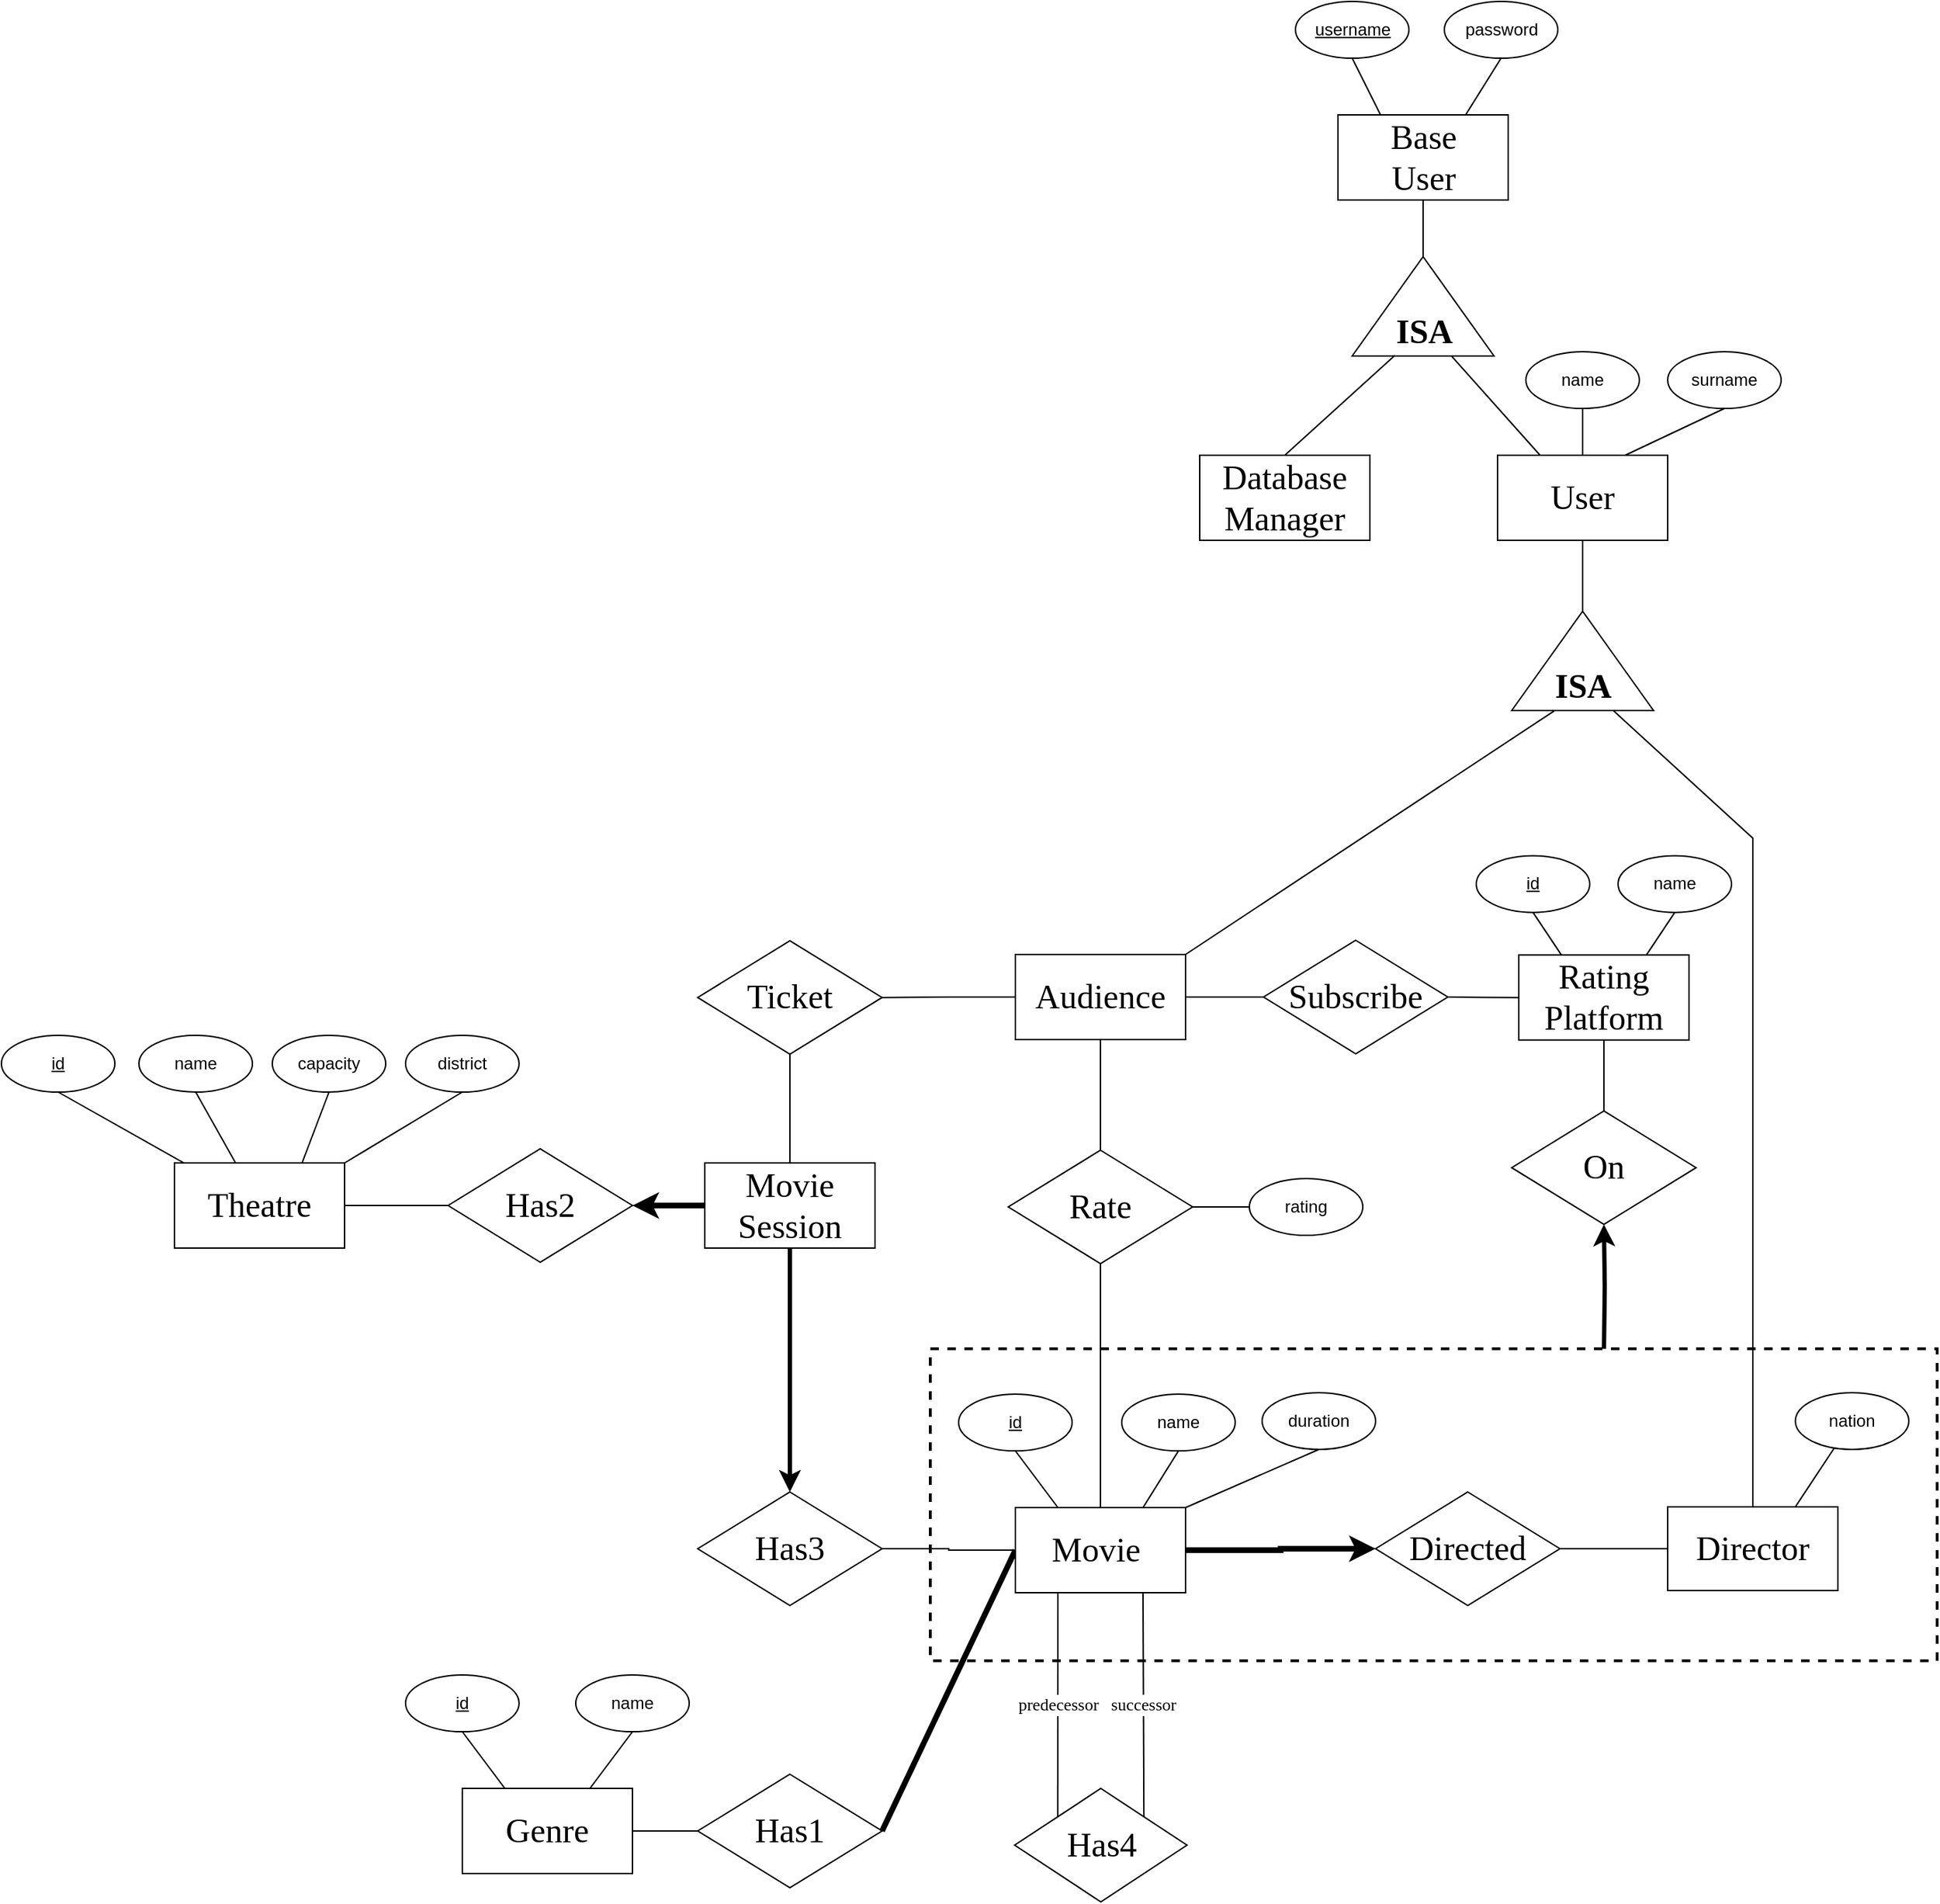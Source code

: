 <mxfile version="21.1.2">
  <diagram name="Page-1" id="j0nukCo0l5Td_Ldd-Fi8">
    <mxGraphModel dx="3180" dy="3350" grid="1" gridSize="10" guides="1" tooltips="1" connect="1" arrows="1" fold="1" page="1" pageScale="1" pageWidth="850" pageHeight="1100" math="0" shadow="0">
      <root>
        <mxCell id="0" />
        <mxCell id="1" parent="0" />
        <mxCell id="RdDmnzi2k4NcZiymzzx3-161" value="" style="rounded=0;whiteSpace=wrap;html=1;fillColor=none;dashed=1;strokeWidth=2;" vertex="1" parent="1">
          <mxGeometry x="845" y="240" width="710" height="220" as="geometry" />
        </mxCell>
        <mxCell id="RdDmnzi2k4NcZiymzzx3-7" value="" style="rounded=0;orthogonalLoop=1;jettySize=auto;html=1;strokeColor=default;endArrow=none;endFill=0;entryX=0;entryY=0;entryDx=50;entryDy=0;entryPerimeter=0;" edge="1" parent="1" source="RdDmnzi2k4NcZiymzzx3-1" target="RdDmnzi2k4NcZiymzzx3-3">
          <mxGeometry relative="1" as="geometry" />
        </mxCell>
        <mxCell id="RdDmnzi2k4NcZiymzzx3-1" value="&lt;font style=&quot;font-size: 24px;&quot;&gt;User&lt;/font&gt;" style="rounded=0;whiteSpace=wrap;html=1;fontFamily=Times New Roman;" vertex="1" parent="1">
          <mxGeometry x="1245" y="-390" width="120" height="60" as="geometry" />
        </mxCell>
        <mxCell id="RdDmnzi2k4NcZiymzzx3-11" style="rounded=0;orthogonalLoop=1;jettySize=auto;html=1;entryX=0.5;entryY=0;entryDx=0;entryDy=0;endArrow=none;endFill=0;exitX=0.719;exitY=1.004;exitDx=0;exitDy=0;exitPerimeter=0;" edge="1" parent="1" source="RdDmnzi2k4NcZiymzzx3-3" target="RdDmnzi2k4NcZiymzzx3-10">
          <mxGeometry relative="1" as="geometry">
            <mxPoint x="1385" y="-240.0" as="sourcePoint" />
            <Array as="points">
              <mxPoint x="1425" y="-120" />
            </Array>
          </mxGeometry>
        </mxCell>
        <mxCell id="RdDmnzi2k4NcZiymzzx3-12" value="" style="rounded=0;orthogonalLoop=1;jettySize=auto;html=1;exitX=0.299;exitY=1.004;exitDx=0;exitDy=0;exitPerimeter=0;endArrow=none;endFill=0;entryX=1;entryY=0;entryDx=0;entryDy=0;" edge="1" parent="1" source="RdDmnzi2k4NcZiymzzx3-3" target="RdDmnzi2k4NcZiymzzx3-9">
          <mxGeometry relative="1" as="geometry" />
        </mxCell>
        <mxCell id="RdDmnzi2k4NcZiymzzx3-3" value="&lt;font face=&quot;Times New Roman&quot; style=&quot;font-size: 24px;&quot;&gt;&lt;b&gt;ISA&lt;/b&gt;&lt;/font&gt;" style="verticalLabelPosition=middle;verticalAlign=bottom;html=1;shape=mxgraph.basic.acute_triangle;dx=0.5;align=center;horizontal=1;labelPosition=center;" vertex="1" parent="1">
          <mxGeometry x="1255" y="-280" width="100" height="70" as="geometry" />
        </mxCell>
        <mxCell id="RdDmnzi2k4NcZiymzzx3-175" style="edgeStyle=orthogonalEdgeStyle;rounded=0;orthogonalLoop=1;jettySize=auto;html=1;exitX=0.5;exitY=1;exitDx=0;exitDy=0;fontFamily=Helvetica;fontSize=12;fontColor=default;endArrow=none;endFill=0;" edge="1" parent="1" source="RdDmnzi2k4NcZiymzzx3-9" target="RdDmnzi2k4NcZiymzzx3-31">
          <mxGeometry relative="1" as="geometry" />
        </mxCell>
        <mxCell id="RdDmnzi2k4NcZiymzzx3-195" style="edgeStyle=orthogonalEdgeStyle;rounded=0;orthogonalLoop=1;jettySize=auto;html=1;exitX=0;exitY=0.5;exitDx=0;exitDy=0;entryX=1;entryY=0.5;entryDx=0;entryDy=0;fontFamily=Helvetica;fontSize=12;fontColor=default;endArrow=none;endFill=0;" edge="1" parent="1" source="RdDmnzi2k4NcZiymzzx3-9" target="RdDmnzi2k4NcZiymzzx3-192">
          <mxGeometry relative="1" as="geometry" />
        </mxCell>
        <mxCell id="RdDmnzi2k4NcZiymzzx3-9" value="&lt;font style=&quot;font-size: 24px;&quot;&gt;Audience&lt;/font&gt;" style="rounded=0;whiteSpace=wrap;html=1;fontFamily=Times New Roman;" vertex="1" parent="1">
          <mxGeometry x="905" y="-38" width="120" height="60" as="geometry" />
        </mxCell>
        <mxCell id="RdDmnzi2k4NcZiymzzx3-109" style="edgeStyle=orthogonalEdgeStyle;rounded=0;orthogonalLoop=1;jettySize=auto;html=1;exitX=0;exitY=0.5;exitDx=0;exitDy=0;entryX=1;entryY=0.5;entryDx=0;entryDy=0;endArrow=none;endFill=0;" edge="1" parent="1" source="RdDmnzi2k4NcZiymzzx3-10" target="RdDmnzi2k4NcZiymzzx3-106">
          <mxGeometry relative="1" as="geometry" />
        </mxCell>
        <mxCell id="RdDmnzi2k4NcZiymzzx3-10" value="&lt;font style=&quot;font-size: 24px;&quot;&gt;Director&lt;/font&gt;" style="rounded=0;whiteSpace=wrap;html=1;fontFamily=Times New Roman;" vertex="1" parent="1">
          <mxGeometry x="1365" y="351.5" width="120" height="59" as="geometry" />
        </mxCell>
        <mxCell id="RdDmnzi2k4NcZiymzzx3-17" style="rounded=0;orthogonalLoop=1;jettySize=auto;html=1;exitX=0.5;exitY=1;exitDx=0;exitDy=0;entryX=0.25;entryY=0;entryDx=0;entryDy=0;endArrow=none;endFill=0;" edge="1" parent="1" source="RdDmnzi2k4NcZiymzzx3-13" target="RdDmnzi2k4NcZiymzzx3-134">
          <mxGeometry relative="1" as="geometry">
            <mxPoint x="1222.5" y="-710" as="targetPoint" />
          </mxGeometry>
        </mxCell>
        <mxCell id="RdDmnzi2k4NcZiymzzx3-13" value="&lt;u&gt;username&lt;/u&gt;" style="ellipse;whiteSpace=wrap;html=1;" vertex="1" parent="1">
          <mxGeometry x="1102.5" y="-710" width="80" height="40" as="geometry" />
        </mxCell>
        <mxCell id="RdDmnzi2k4NcZiymzzx3-14" value="password" style="ellipse;whiteSpace=wrap;html=1;" vertex="1" parent="1">
          <mxGeometry x="1207.5" y="-710" width="80" height="40" as="geometry" />
        </mxCell>
        <mxCell id="RdDmnzi2k4NcZiymzzx3-15" value="name" style="ellipse;whiteSpace=wrap;html=1;" vertex="1" parent="1">
          <mxGeometry x="1265" y="-463" width="80" height="40" as="geometry" />
        </mxCell>
        <mxCell id="RdDmnzi2k4NcZiymzzx3-16" value="surname" style="ellipse;whiteSpace=wrap;html=1;" vertex="1" parent="1">
          <mxGeometry x="1365" y="-463" width="80" height="40" as="geometry" />
        </mxCell>
        <mxCell id="RdDmnzi2k4NcZiymzzx3-20" style="rounded=0;orthogonalLoop=1;jettySize=auto;html=1;exitX=0.5;exitY=1;exitDx=0;exitDy=0;endArrow=none;endFill=0;entryX=0.75;entryY=0;entryDx=0;entryDy=0;" edge="1" parent="1" source="RdDmnzi2k4NcZiymzzx3-14" target="RdDmnzi2k4NcZiymzzx3-134">
          <mxGeometry relative="1" as="geometry">
            <mxPoint x="1112.5" y="-750" as="sourcePoint" />
            <mxPoint x="1237.5" y="-710" as="targetPoint" />
          </mxGeometry>
        </mxCell>
        <mxCell id="RdDmnzi2k4NcZiymzzx3-21" style="rounded=0;orthogonalLoop=1;jettySize=auto;html=1;exitX=0.5;exitY=1;exitDx=0;exitDy=0;endArrow=none;endFill=0;" edge="1" parent="1" source="RdDmnzi2k4NcZiymzzx3-15" target="RdDmnzi2k4NcZiymzzx3-1">
          <mxGeometry relative="1" as="geometry">
            <mxPoint x="1265" y="-450" as="sourcePoint" />
            <mxPoint x="1315" y="-400" as="targetPoint" />
          </mxGeometry>
        </mxCell>
        <mxCell id="RdDmnzi2k4NcZiymzzx3-23" style="rounded=0;orthogonalLoop=1;jettySize=auto;html=1;exitX=0.5;exitY=1;exitDx=0;exitDy=0;endArrow=none;endFill=0;entryX=0.75;entryY=0;entryDx=0;entryDy=0;" edge="1" parent="1" source="RdDmnzi2k4NcZiymzzx3-16" target="RdDmnzi2k4NcZiymzzx3-1">
          <mxGeometry relative="1" as="geometry">
            <mxPoint x="1365" y="-450" as="sourcePoint" />
            <mxPoint x="1345" y="-400" as="targetPoint" />
          </mxGeometry>
        </mxCell>
        <mxCell id="RdDmnzi2k4NcZiymzzx3-28" style="rounded=0;orthogonalLoop=1;jettySize=auto;html=1;entryX=0.75;entryY=0;entryDx=0;entryDy=0;endArrow=none;endFill=0;" edge="1" parent="1" source="RdDmnzi2k4NcZiymzzx3-26" target="RdDmnzi2k4NcZiymzzx3-10">
          <mxGeometry relative="1" as="geometry" />
        </mxCell>
        <mxCell id="RdDmnzi2k4NcZiymzzx3-26" value="nation" style="ellipse;whiteSpace=wrap;html=1;" vertex="1" parent="1">
          <mxGeometry x="1455" y="271" width="80" height="40" as="geometry" />
        </mxCell>
        <mxCell id="RdDmnzi2k4NcZiymzzx3-31" value="&lt;font style=&quot;font-size: 24px;&quot; face=&quot;Times New Roman&quot;&gt;Rate&lt;/font&gt;" style="rhombus;whiteSpace=wrap;html=1;" vertex="1" parent="1">
          <mxGeometry x="900" y="100" width="130" height="80" as="geometry" />
        </mxCell>
        <mxCell id="RdDmnzi2k4NcZiymzzx3-34" value="&lt;font style=&quot;font-size: 24px;&quot;&gt;Rating Platform&lt;/font&gt;" style="rounded=0;whiteSpace=wrap;html=1;fontFamily=Times New Roman;" vertex="1" parent="1">
          <mxGeometry x="1260" y="-37.68" width="120" height="60" as="geometry" />
        </mxCell>
        <mxCell id="RdDmnzi2k4NcZiymzzx3-36" style="edgeStyle=orthogonalEdgeStyle;rounded=0;orthogonalLoop=1;jettySize=auto;html=1;exitX=0;exitY=0.5;exitDx=0;exitDy=0;entryX=1;entryY=0.5;entryDx=0;entryDy=0;endArrow=none;endFill=0;" edge="1" parent="1" source="RdDmnzi2k4NcZiymzzx3-35" target="RdDmnzi2k4NcZiymzzx3-9">
          <mxGeometry relative="1" as="geometry" />
        </mxCell>
        <mxCell id="RdDmnzi2k4NcZiymzzx3-35" value="&lt;font style=&quot;font-size: 24px;&quot; face=&quot;Times New Roman&quot;&gt;Subscribe&lt;/font&gt;" style="rhombus;whiteSpace=wrap;html=1;" vertex="1" parent="1">
          <mxGeometry x="1080" y="-48" width="130" height="80" as="geometry" />
        </mxCell>
        <mxCell id="RdDmnzi2k4NcZiymzzx3-37" style="edgeStyle=orthogonalEdgeStyle;rounded=0;orthogonalLoop=1;jettySize=auto;html=1;entryX=1;entryY=0.5;entryDx=0;entryDy=0;endArrow=none;endFill=0;exitX=0;exitY=0.5;exitDx=0;exitDy=0;" edge="1" parent="1" source="RdDmnzi2k4NcZiymzzx3-34" target="RdDmnzi2k4NcZiymzzx3-35">
          <mxGeometry relative="1" as="geometry">
            <mxPoint x="1345" y="-18.68" as="sourcePoint" />
            <mxPoint x="1575" y="-107.68" as="targetPoint" />
          </mxGeometry>
        </mxCell>
        <mxCell id="RdDmnzi2k4NcZiymzzx3-38" style="rounded=0;orthogonalLoop=1;jettySize=auto;html=1;exitX=0.5;exitY=1;exitDx=0;exitDy=0;endArrow=none;endFill=0;entryX=0.25;entryY=0;entryDx=0;entryDy=0;" edge="1" parent="1" source="RdDmnzi2k4NcZiymzzx3-39" target="RdDmnzi2k4NcZiymzzx3-34">
          <mxGeometry relative="1" as="geometry">
            <mxPoint x="1335" y="-50" as="targetPoint" />
          </mxGeometry>
        </mxCell>
        <mxCell id="RdDmnzi2k4NcZiymzzx3-39" value="&lt;u&gt;id&lt;/u&gt;" style="ellipse;whiteSpace=wrap;html=1;" vertex="1" parent="1">
          <mxGeometry x="1230" y="-107.68" width="80" height="40" as="geometry" />
        </mxCell>
        <mxCell id="RdDmnzi2k4NcZiymzzx3-40" value="name" style="ellipse;whiteSpace=wrap;html=1;" vertex="1" parent="1">
          <mxGeometry x="1330" y="-107.68" width="80" height="40" as="geometry" />
        </mxCell>
        <mxCell id="RdDmnzi2k4NcZiymzzx3-43" style="rounded=0;orthogonalLoop=1;jettySize=auto;html=1;exitX=0.5;exitY=1;exitDx=0;exitDy=0;endArrow=none;endFill=0;entryX=0.75;entryY=0;entryDx=0;entryDy=0;" edge="1" parent="1" source="RdDmnzi2k4NcZiymzzx3-40" target="RdDmnzi2k4NcZiymzzx3-34">
          <mxGeometry relative="1" as="geometry">
            <mxPoint x="1285" y="-69" as="sourcePoint" />
            <mxPoint x="1406" y="-29" as="targetPoint" />
          </mxGeometry>
        </mxCell>
        <mxCell id="RdDmnzi2k4NcZiymzzx3-47" value="&lt;font style=&quot;font-size: 24px;&quot;&gt;Genre&lt;/font&gt;" style="rounded=0;whiteSpace=wrap;html=1;fontFamily=Times New Roman;" vertex="1" parent="1">
          <mxGeometry x="515" y="550" width="120" height="60" as="geometry" />
        </mxCell>
        <mxCell id="RdDmnzi2k4NcZiymzzx3-50" style="rounded=0;orthogonalLoop=1;jettySize=auto;html=1;exitX=0.5;exitY=1;exitDx=0;exitDy=0;entryX=0.25;entryY=0;entryDx=0;entryDy=0;endArrow=none;endFill=0;" edge="1" parent="1" source="RdDmnzi2k4NcZiymzzx3-48" target="RdDmnzi2k4NcZiymzzx3-47">
          <mxGeometry relative="1" as="geometry" />
        </mxCell>
        <mxCell id="RdDmnzi2k4NcZiymzzx3-48" value="&lt;u&gt;id&lt;/u&gt;" style="ellipse;whiteSpace=wrap;html=1;" vertex="1" parent="1">
          <mxGeometry x="475" y="470" width="80" height="40" as="geometry" />
        </mxCell>
        <mxCell id="RdDmnzi2k4NcZiymzzx3-51" style="rounded=0;orthogonalLoop=1;jettySize=auto;html=1;exitX=0.5;exitY=1;exitDx=0;exitDy=0;entryX=0.75;entryY=0;entryDx=0;entryDy=0;endArrow=none;endFill=0;" edge="1" parent="1" source="RdDmnzi2k4NcZiymzzx3-49" target="RdDmnzi2k4NcZiymzzx3-47">
          <mxGeometry relative="1" as="geometry" />
        </mxCell>
        <mxCell id="RdDmnzi2k4NcZiymzzx3-49" value="name" style="ellipse;whiteSpace=wrap;html=1;" vertex="1" parent="1">
          <mxGeometry x="595" y="470" width="80" height="40" as="geometry" />
        </mxCell>
        <mxCell id="RdDmnzi2k4NcZiymzzx3-53" style="edgeStyle=orthogonalEdgeStyle;rounded=0;orthogonalLoop=1;jettySize=auto;html=1;exitX=0;exitY=0.5;exitDx=0;exitDy=0;entryX=1;entryY=0.5;entryDx=0;entryDy=0;endArrow=none;endFill=0;" edge="1" parent="1" source="RdDmnzi2k4NcZiymzzx3-52" target="RdDmnzi2k4NcZiymzzx3-47">
          <mxGeometry relative="1" as="geometry" />
        </mxCell>
        <mxCell id="RdDmnzi2k4NcZiymzzx3-54" style="rounded=0;orthogonalLoop=1;jettySize=auto;html=1;entryX=1;entryY=0.5;entryDx=0;entryDy=0;endArrow=none;endFill=0;strokeWidth=4;exitX=0;exitY=0.5;exitDx=0;exitDy=0;" edge="1" parent="1" source="RdDmnzi2k4NcZiymzzx3-58" target="RdDmnzi2k4NcZiymzzx3-52">
          <mxGeometry relative="1" as="geometry">
            <mxPoint x="715" y="582" as="sourcePoint" />
            <mxPoint x="635" y="582" as="targetPoint" />
          </mxGeometry>
        </mxCell>
        <mxCell id="RdDmnzi2k4NcZiymzzx3-52" value="&lt;font style=&quot;font-size: 24px;&quot; face=&quot;Times New Roman&quot;&gt;Has1&lt;/font&gt;" style="rhombus;whiteSpace=wrap;html=1;" vertex="1" parent="1">
          <mxGeometry x="681" y="540" width="130" height="80" as="geometry" />
        </mxCell>
        <mxCell id="RdDmnzi2k4NcZiymzzx3-108" style="edgeStyle=orthogonalEdgeStyle;rounded=0;orthogonalLoop=1;jettySize=auto;html=1;exitX=1;exitY=0.5;exitDx=0;exitDy=0;entryX=0;entryY=0.5;entryDx=0;entryDy=0;strokeWidth=4;" edge="1" parent="1" source="RdDmnzi2k4NcZiymzzx3-58" target="RdDmnzi2k4NcZiymzzx3-106">
          <mxGeometry relative="1" as="geometry">
            <mxPoint x="910" y="380" as="targetPoint" />
          </mxGeometry>
        </mxCell>
        <mxCell id="RdDmnzi2k4NcZiymzzx3-118" style="rounded=0;orthogonalLoop=1;jettySize=auto;html=1;entryX=1;entryY=0.5;entryDx=0;entryDy=0;fontFamily=Helvetica;fontSize=12;fontColor=default;endArrow=none;endFill=0;edgeStyle=orthogonalEdgeStyle;" edge="1" parent="1" source="RdDmnzi2k4NcZiymzzx3-58" target="RdDmnzi2k4NcZiymzzx3-117">
          <mxGeometry relative="1" as="geometry" />
        </mxCell>
        <mxCell id="RdDmnzi2k4NcZiymzzx3-158" value="&lt;font face=&quot;Times New Roman&quot;&gt;predecessor&lt;/font&gt;" style="rounded=0;orthogonalLoop=1;jettySize=auto;html=1;entryX=0;entryY=0;entryDx=0;entryDy=0;fontFamily=Helvetica;fontSize=12;fontColor=default;endArrow=none;endFill=0;exitX=0.25;exitY=1;exitDx=0;exitDy=0;" edge="1" parent="1" source="RdDmnzi2k4NcZiymzzx3-58" target="RdDmnzi2k4NcZiymzzx3-157">
          <mxGeometry relative="1" as="geometry">
            <mxPoint x="925" y="410" as="sourcePoint" />
          </mxGeometry>
        </mxCell>
        <mxCell id="RdDmnzi2k4NcZiymzzx3-177" style="edgeStyle=orthogonalEdgeStyle;rounded=0;orthogonalLoop=1;jettySize=auto;html=1;exitX=0.5;exitY=0;exitDx=0;exitDy=0;entryX=0.5;entryY=1;entryDx=0;entryDy=0;fontFamily=Helvetica;fontSize=12;fontColor=default;endArrow=none;endFill=0;" edge="1" parent="1" source="RdDmnzi2k4NcZiymzzx3-58" target="RdDmnzi2k4NcZiymzzx3-31">
          <mxGeometry relative="1" as="geometry" />
        </mxCell>
        <mxCell id="RdDmnzi2k4NcZiymzzx3-58" value="&lt;font style=&quot;font-size: 24px;&quot;&gt;Movie&amp;nbsp;&lt;/font&gt;" style="rounded=0;whiteSpace=wrap;html=1;fontFamily=Times New Roman;" vertex="1" parent="1">
          <mxGeometry x="905" y="352" width="120" height="60" as="geometry" />
        </mxCell>
        <mxCell id="RdDmnzi2k4NcZiymzzx3-70" style="rounded=0;orthogonalLoop=1;jettySize=auto;html=1;exitX=0.5;exitY=1;exitDx=0;exitDy=0;entryX=0.25;entryY=0;entryDx=0;entryDy=0;endArrow=none;endFill=0;" edge="1" parent="1" source="RdDmnzi2k4NcZiymzzx3-71" target="RdDmnzi2k4NcZiymzzx3-58">
          <mxGeometry relative="1" as="geometry">
            <mxPoint x="975" y="352" as="targetPoint" />
          </mxGeometry>
        </mxCell>
        <mxCell id="RdDmnzi2k4NcZiymzzx3-71" value="&lt;u&gt;id&lt;/u&gt;" style="ellipse;whiteSpace=wrap;html=1;" vertex="1" parent="1">
          <mxGeometry x="865" y="272" width="80" height="40" as="geometry" />
        </mxCell>
        <mxCell id="RdDmnzi2k4NcZiymzzx3-72" value="name" style="ellipse;whiteSpace=wrap;html=1;" vertex="1" parent="1">
          <mxGeometry x="980" y="272" width="80" height="40" as="geometry" />
        </mxCell>
        <mxCell id="RdDmnzi2k4NcZiymzzx3-73" style="rounded=0;orthogonalLoop=1;jettySize=auto;html=1;exitX=0.5;exitY=1;exitDx=0;exitDy=0;endArrow=none;endFill=0;entryX=0.75;entryY=0;entryDx=0;entryDy=0;" edge="1" parent="1" source="RdDmnzi2k4NcZiymzzx3-72" target="RdDmnzi2k4NcZiymzzx3-58">
          <mxGeometry relative="1" as="geometry">
            <mxPoint x="965" y="352" as="targetPoint" />
            <mxPoint x="905" y="322" as="sourcePoint" />
          </mxGeometry>
        </mxCell>
        <mxCell id="RdDmnzi2k4NcZiymzzx3-75" style="edgeStyle=orthogonalEdgeStyle;rounded=0;orthogonalLoop=1;jettySize=auto;html=1;exitX=0;exitY=0.5;exitDx=0;exitDy=0;entryX=1;entryY=0.5;entryDx=0;entryDy=0;endArrow=classic;endFill=1;strokeWidth=4;" edge="1" parent="1" target="RdDmnzi2k4NcZiymzzx3-78" source="RdDmnzi2k4NcZiymzzx3-105">
          <mxGeometry relative="1" as="geometry">
            <mxPoint x="1090" y="712" as="sourcePoint" />
          </mxGeometry>
        </mxCell>
        <mxCell id="RdDmnzi2k4NcZiymzzx3-76" value="&lt;font style=&quot;font-size: 24px;&quot;&gt;Theatre&lt;/font&gt;" style="rounded=0;whiteSpace=wrap;html=1;fontFamily=Times New Roman;" vertex="1" parent="1">
          <mxGeometry x="312" y="109" width="120" height="60" as="geometry" />
        </mxCell>
        <mxCell id="RdDmnzi2k4NcZiymzzx3-77" style="edgeStyle=orthogonalEdgeStyle;rounded=0;orthogonalLoop=1;jettySize=auto;html=1;exitX=1;exitY=0.5;exitDx=0;exitDy=0;endArrow=none;endFill=0;entryX=0;entryY=0.5;entryDx=0;entryDy=0;" edge="1" parent="1" source="RdDmnzi2k4NcZiymzzx3-76" target="RdDmnzi2k4NcZiymzzx3-78">
          <mxGeometry relative="1" as="geometry">
            <mxPoint x="1060" y="902" as="targetPoint" />
          </mxGeometry>
        </mxCell>
        <mxCell id="RdDmnzi2k4NcZiymzzx3-78" value="&lt;font style=&quot;font-size: 24px;&quot; face=&quot;Times New Roman&quot;&gt;Has2&lt;/font&gt;" style="rhombus;whiteSpace=wrap;html=1;" vertex="1" parent="1">
          <mxGeometry x="505" y="99" width="130" height="80" as="geometry" />
        </mxCell>
        <mxCell id="RdDmnzi2k4NcZiymzzx3-79" value="&lt;u&gt;id&lt;/u&gt;" style="ellipse;whiteSpace=wrap;html=1;" vertex="1" parent="1">
          <mxGeometry x="190" y="19" width="80" height="40" as="geometry" />
        </mxCell>
        <mxCell id="RdDmnzi2k4NcZiymzzx3-80" value="name" style="ellipse;whiteSpace=wrap;html=1;" vertex="1" parent="1">
          <mxGeometry x="287" y="19" width="80" height="40" as="geometry" />
        </mxCell>
        <mxCell id="RdDmnzi2k4NcZiymzzx3-81" value="capacity" style="ellipse;whiteSpace=wrap;html=1;" vertex="1" parent="1">
          <mxGeometry x="381" y="19" width="80" height="40" as="geometry" />
        </mxCell>
        <mxCell id="RdDmnzi2k4NcZiymzzx3-82" style="rounded=0;orthogonalLoop=1;jettySize=auto;html=1;endArrow=none;endFill=0;exitX=0.5;exitY=1;exitDx=0;exitDy=0;" edge="1" parent="1" source="RdDmnzi2k4NcZiymzzx3-79" target="RdDmnzi2k4NcZiymzzx3-76">
          <mxGeometry relative="1" as="geometry">
            <mxPoint x="1060" y="1002" as="targetPoint" />
            <mxPoint x="950" y="962" as="sourcePoint" />
          </mxGeometry>
        </mxCell>
        <mxCell id="RdDmnzi2k4NcZiymzzx3-84" style="rounded=0;orthogonalLoop=1;jettySize=auto;html=1;endArrow=none;endFill=0;exitX=0.5;exitY=1;exitDx=0;exitDy=0;" edge="1" parent="1" source="RdDmnzi2k4NcZiymzzx3-80" target="RdDmnzi2k4NcZiymzzx3-76">
          <mxGeometry relative="1" as="geometry">
            <mxPoint x="1060" y="1014" as="targetPoint" />
            <mxPoint x="950" y="962" as="sourcePoint" />
          </mxGeometry>
        </mxCell>
        <mxCell id="RdDmnzi2k4NcZiymzzx3-85" style="rounded=0;orthogonalLoop=1;jettySize=auto;html=1;entryX=0.75;entryY=0;entryDx=0;entryDy=0;endArrow=none;endFill=0;exitX=0.5;exitY=1;exitDx=0;exitDy=0;" edge="1" parent="1" source="RdDmnzi2k4NcZiymzzx3-81" target="RdDmnzi2k4NcZiymzzx3-76">
          <mxGeometry relative="1" as="geometry">
            <mxPoint x="1070" y="1024" as="targetPoint" />
            <mxPoint x="960" y="972" as="sourcePoint" />
          </mxGeometry>
        </mxCell>
        <mxCell id="RdDmnzi2k4NcZiymzzx3-86" value="district" style="ellipse;whiteSpace=wrap;html=1;" vertex="1" parent="1">
          <mxGeometry x="475" y="19" width="80" height="40" as="geometry" />
        </mxCell>
        <mxCell id="RdDmnzi2k4NcZiymzzx3-87" style="rounded=0;orthogonalLoop=1;jettySize=auto;html=1;entryX=1;entryY=0;entryDx=0;entryDy=0;endArrow=none;endFill=0;exitX=0.5;exitY=1;exitDx=0;exitDy=0;" edge="1" parent="1" source="RdDmnzi2k4NcZiymzzx3-86" target="RdDmnzi2k4NcZiymzzx3-76">
          <mxGeometry relative="1" as="geometry">
            <mxPoint x="1220" y="1002" as="targetPoint" />
            <mxPoint x="1060" y="972" as="sourcePoint" />
          </mxGeometry>
        </mxCell>
        <mxCell id="RdDmnzi2k4NcZiymzzx3-89" value="duration" style="ellipse;whiteSpace=wrap;html=1;" vertex="1" parent="1">
          <mxGeometry x="1079" y="271" width="80" height="40" as="geometry" />
        </mxCell>
        <mxCell id="RdDmnzi2k4NcZiymzzx3-90" style="rounded=0;orthogonalLoop=1;jettySize=auto;html=1;exitX=0.5;exitY=1;exitDx=0;exitDy=0;endArrow=none;endFill=0;entryX=1;entryY=0;entryDx=0;entryDy=0;" edge="1" parent="1" source="RdDmnzi2k4NcZiymzzx3-89" target="RdDmnzi2k4NcZiymzzx3-58">
          <mxGeometry relative="1" as="geometry">
            <mxPoint x="1065" y="362" as="targetPoint" />
            <mxPoint x="1065" y="302" as="sourcePoint" />
          </mxGeometry>
        </mxCell>
        <mxCell id="RdDmnzi2k4NcZiymzzx3-119" style="edgeStyle=orthogonalEdgeStyle;rounded=0;orthogonalLoop=1;jettySize=auto;html=1;exitX=0.5;exitY=1;exitDx=0;exitDy=0;fontFamily=Helvetica;fontSize=12;fontColor=default;strokeWidth=3;" edge="1" parent="1" source="RdDmnzi2k4NcZiymzzx3-105" target="RdDmnzi2k4NcZiymzzx3-117">
          <mxGeometry relative="1" as="geometry" />
        </mxCell>
        <mxCell id="RdDmnzi2k4NcZiymzzx3-196" style="edgeStyle=orthogonalEdgeStyle;rounded=0;orthogonalLoop=1;jettySize=auto;html=1;exitX=0.5;exitY=0;exitDx=0;exitDy=0;entryX=0.5;entryY=1;entryDx=0;entryDy=0;fontFamily=Helvetica;fontSize=12;fontColor=default;endArrow=none;endFill=0;" edge="1" parent="1" source="RdDmnzi2k4NcZiymzzx3-105" target="RdDmnzi2k4NcZiymzzx3-192">
          <mxGeometry relative="1" as="geometry" />
        </mxCell>
        <mxCell id="RdDmnzi2k4NcZiymzzx3-105" value="&lt;font style=&quot;font-size: 24px;&quot;&gt;Movie Session&lt;/font&gt;" style="rounded=0;whiteSpace=wrap;html=1;fontFamily=Times New Roman;" vertex="1" parent="1">
          <mxGeometry x="686" y="109" width="120" height="60" as="geometry" />
        </mxCell>
        <mxCell id="RdDmnzi2k4NcZiymzzx3-106" value="&lt;font style=&quot;font-size: 24px;&quot; face=&quot;Times New Roman&quot;&gt;Directed&lt;/font&gt;" style="rhombus;whiteSpace=wrap;html=1;" vertex="1" parent="1">
          <mxGeometry x="1159" y="341" width="130" height="80" as="geometry" />
        </mxCell>
        <mxCell id="RdDmnzi2k4NcZiymzzx3-111" value="" style="edgeStyle=orthogonalEdgeStyle;rounded=0;orthogonalLoop=1;jettySize=auto;html=1;endArrow=none;endFill=0;exitX=0.5;exitY=1;exitDx=0;exitDy=0;entryX=0.5;entryY=0;entryDx=0;entryDy=0;" edge="1" parent="1" source="RdDmnzi2k4NcZiymzzx3-34" target="RdDmnzi2k4NcZiymzzx3-110">
          <mxGeometry relative="1" as="geometry">
            <mxPoint x="1375" y="41" as="targetPoint" />
          </mxGeometry>
        </mxCell>
        <mxCell id="RdDmnzi2k4NcZiymzzx3-110" value="&lt;font style=&quot;font-size: 24px;&quot; face=&quot;Times New Roman&quot;&gt;On&lt;/font&gt;" style="rhombus;whiteSpace=wrap;html=1;" vertex="1" parent="1">
          <mxGeometry x="1255" y="72.32" width="130" height="80" as="geometry" />
        </mxCell>
        <mxCell id="RdDmnzi2k4NcZiymzzx3-113" style="edgeStyle=orthogonalEdgeStyle;rounded=0;orthogonalLoop=1;jettySize=auto;html=1;exitX=0.605;exitY=-0.006;exitDx=0;exitDy=0;entryX=0.5;entryY=1;entryDx=0;entryDy=0;exitPerimeter=0;strokeWidth=3;" edge="1" parent="1" target="RdDmnzi2k4NcZiymzzx3-110">
          <mxGeometry relative="1" as="geometry">
            <mxPoint x="1320.05" y="240.0" as="sourcePoint" />
            <mxPoint x="1320" y="272.32" as="targetPoint" />
          </mxGeometry>
        </mxCell>
        <mxCell id="RdDmnzi2k4NcZiymzzx3-117" value="&lt;font size=&quot;5&quot; face=&quot;Times New Roman&quot;&gt;Has3&lt;/font&gt;" style="rhombus;whiteSpace=wrap;html=1;" vertex="1" parent="1">
          <mxGeometry x="681" y="341" width="130" height="80" as="geometry" />
        </mxCell>
        <mxCell id="RdDmnzi2k4NcZiymzzx3-136" style="edgeStyle=orthogonalEdgeStyle;rounded=0;orthogonalLoop=1;jettySize=auto;html=1;exitX=0.5;exitY=1;exitDx=0;exitDy=0;entryX=0;entryY=0;entryDx=50;entryDy=0;entryPerimeter=0;fontFamily=Helvetica;fontSize=12;fontColor=default;endArrow=none;endFill=0;" edge="1" parent="1" source="RdDmnzi2k4NcZiymzzx3-134" target="RdDmnzi2k4NcZiymzzx3-135">
          <mxGeometry relative="1" as="geometry" />
        </mxCell>
        <mxCell id="RdDmnzi2k4NcZiymzzx3-134" value="&lt;font style=&quot;font-size: 24px;&quot;&gt;Base&lt;br&gt;User&lt;br&gt;&lt;/font&gt;" style="rounded=0;whiteSpace=wrap;html=1;fontFamily=Times New Roman;" vertex="1" parent="1">
          <mxGeometry x="1132.5" y="-630" width="120" height="60" as="geometry" />
        </mxCell>
        <mxCell id="RdDmnzi2k4NcZiymzzx3-138" style="rounded=0;orthogonalLoop=1;jettySize=auto;html=1;exitX=0.7;exitY=1;exitDx=0;exitDy=0;exitPerimeter=0;entryX=0.25;entryY=0;entryDx=0;entryDy=0;fontFamily=Helvetica;fontSize=12;fontColor=default;endArrow=none;endFill=0;" edge="1" parent="1" source="RdDmnzi2k4NcZiymzzx3-135" target="RdDmnzi2k4NcZiymzzx3-1">
          <mxGeometry relative="1" as="geometry" />
        </mxCell>
        <mxCell id="RdDmnzi2k4NcZiymzzx3-135" value="&lt;font face=&quot;Times New Roman&quot; style=&quot;font-size: 24px;&quot;&gt;&lt;b&gt;ISA&lt;/b&gt;&lt;/font&gt;" style="verticalLabelPosition=middle;verticalAlign=bottom;html=1;shape=mxgraph.basic.acute_triangle;dx=0.5;align=center;horizontal=1;labelPosition=center;" vertex="1" parent="1">
          <mxGeometry x="1142.5" y="-530" width="100" height="70" as="geometry" />
        </mxCell>
        <mxCell id="RdDmnzi2k4NcZiymzzx3-137" value="&lt;font style=&quot;font-size: 24px;&quot;&gt;Database&lt;br&gt;Manager&lt;br&gt;&lt;/font&gt;" style="rounded=0;whiteSpace=wrap;html=1;fontFamily=Times New Roman;" vertex="1" parent="1">
          <mxGeometry x="1035" y="-390" width="120" height="60" as="geometry" />
        </mxCell>
        <mxCell id="RdDmnzi2k4NcZiymzzx3-139" style="rounded=0;orthogonalLoop=1;jettySize=auto;html=1;exitX=0.302;exitY=0.993;exitDx=0;exitDy=0;exitPerimeter=0;entryX=0.5;entryY=0;entryDx=0;entryDy=0;fontFamily=Helvetica;fontSize=12;fontColor=default;endArrow=none;endFill=0;" edge="1" parent="1" source="RdDmnzi2k4NcZiymzzx3-135" target="RdDmnzi2k4NcZiymzzx3-137">
          <mxGeometry relative="1" as="geometry">
            <mxPoint x="1225" y="-520" as="sourcePoint" />
            <mxPoint x="1285" y="-400" as="targetPoint" />
          </mxGeometry>
        </mxCell>
        <mxCell id="RdDmnzi2k4NcZiymzzx3-159" value="&lt;font face=&quot;Times New Roman&quot;&gt;successor&lt;/font&gt;" style="rounded=0;orthogonalLoop=1;jettySize=auto;html=1;fontFamily=Helvetica;fontSize=12;fontColor=default;endArrow=none;endFill=0;entryX=1;entryY=0;entryDx=0;entryDy=0;exitX=0.75;exitY=1;exitDx=0;exitDy=0;" edge="1" parent="1" source="RdDmnzi2k4NcZiymzzx3-58" target="RdDmnzi2k4NcZiymzzx3-157">
          <mxGeometry relative="1" as="geometry">
            <mxPoint x="986" y="410" as="sourcePoint" />
            <mxPoint x="795" y="610" as="targetPoint" />
          </mxGeometry>
        </mxCell>
        <mxCell id="RdDmnzi2k4NcZiymzzx3-157" value="&lt;font size=&quot;5&quot; face=&quot;Times New Roman&quot;&gt;Has4&lt;/font&gt;" style="rhombus;whiteSpace=wrap;html=1;" vertex="1" parent="1">
          <mxGeometry x="904.5" y="550" width="121.5" height="80" as="geometry" />
        </mxCell>
        <mxCell id="RdDmnzi2k4NcZiymzzx3-191" style="edgeStyle=orthogonalEdgeStyle;rounded=0;orthogonalLoop=1;jettySize=auto;html=1;exitX=0;exitY=0.5;exitDx=0;exitDy=0;entryX=1;entryY=0.5;entryDx=0;entryDy=0;fontFamily=Helvetica;fontSize=12;fontColor=default;endArrow=none;endFill=0;" edge="1" parent="1" source="RdDmnzi2k4NcZiymzzx3-190" target="RdDmnzi2k4NcZiymzzx3-31">
          <mxGeometry relative="1" as="geometry" />
        </mxCell>
        <mxCell id="RdDmnzi2k4NcZiymzzx3-190" value="rating" style="ellipse;whiteSpace=wrap;html=1;" vertex="1" parent="1">
          <mxGeometry x="1070" y="120" width="80" height="40" as="geometry" />
        </mxCell>
        <mxCell id="RdDmnzi2k4NcZiymzzx3-192" value="&lt;font style=&quot;font-size: 24px;&quot; face=&quot;Times New Roman&quot;&gt;Ticket&lt;/font&gt;" style="rhombus;whiteSpace=wrap;html=1;" vertex="1" parent="1">
          <mxGeometry x="681" y="-47.68" width="130" height="80" as="geometry" />
        </mxCell>
      </root>
    </mxGraphModel>
  </diagram>
</mxfile>
